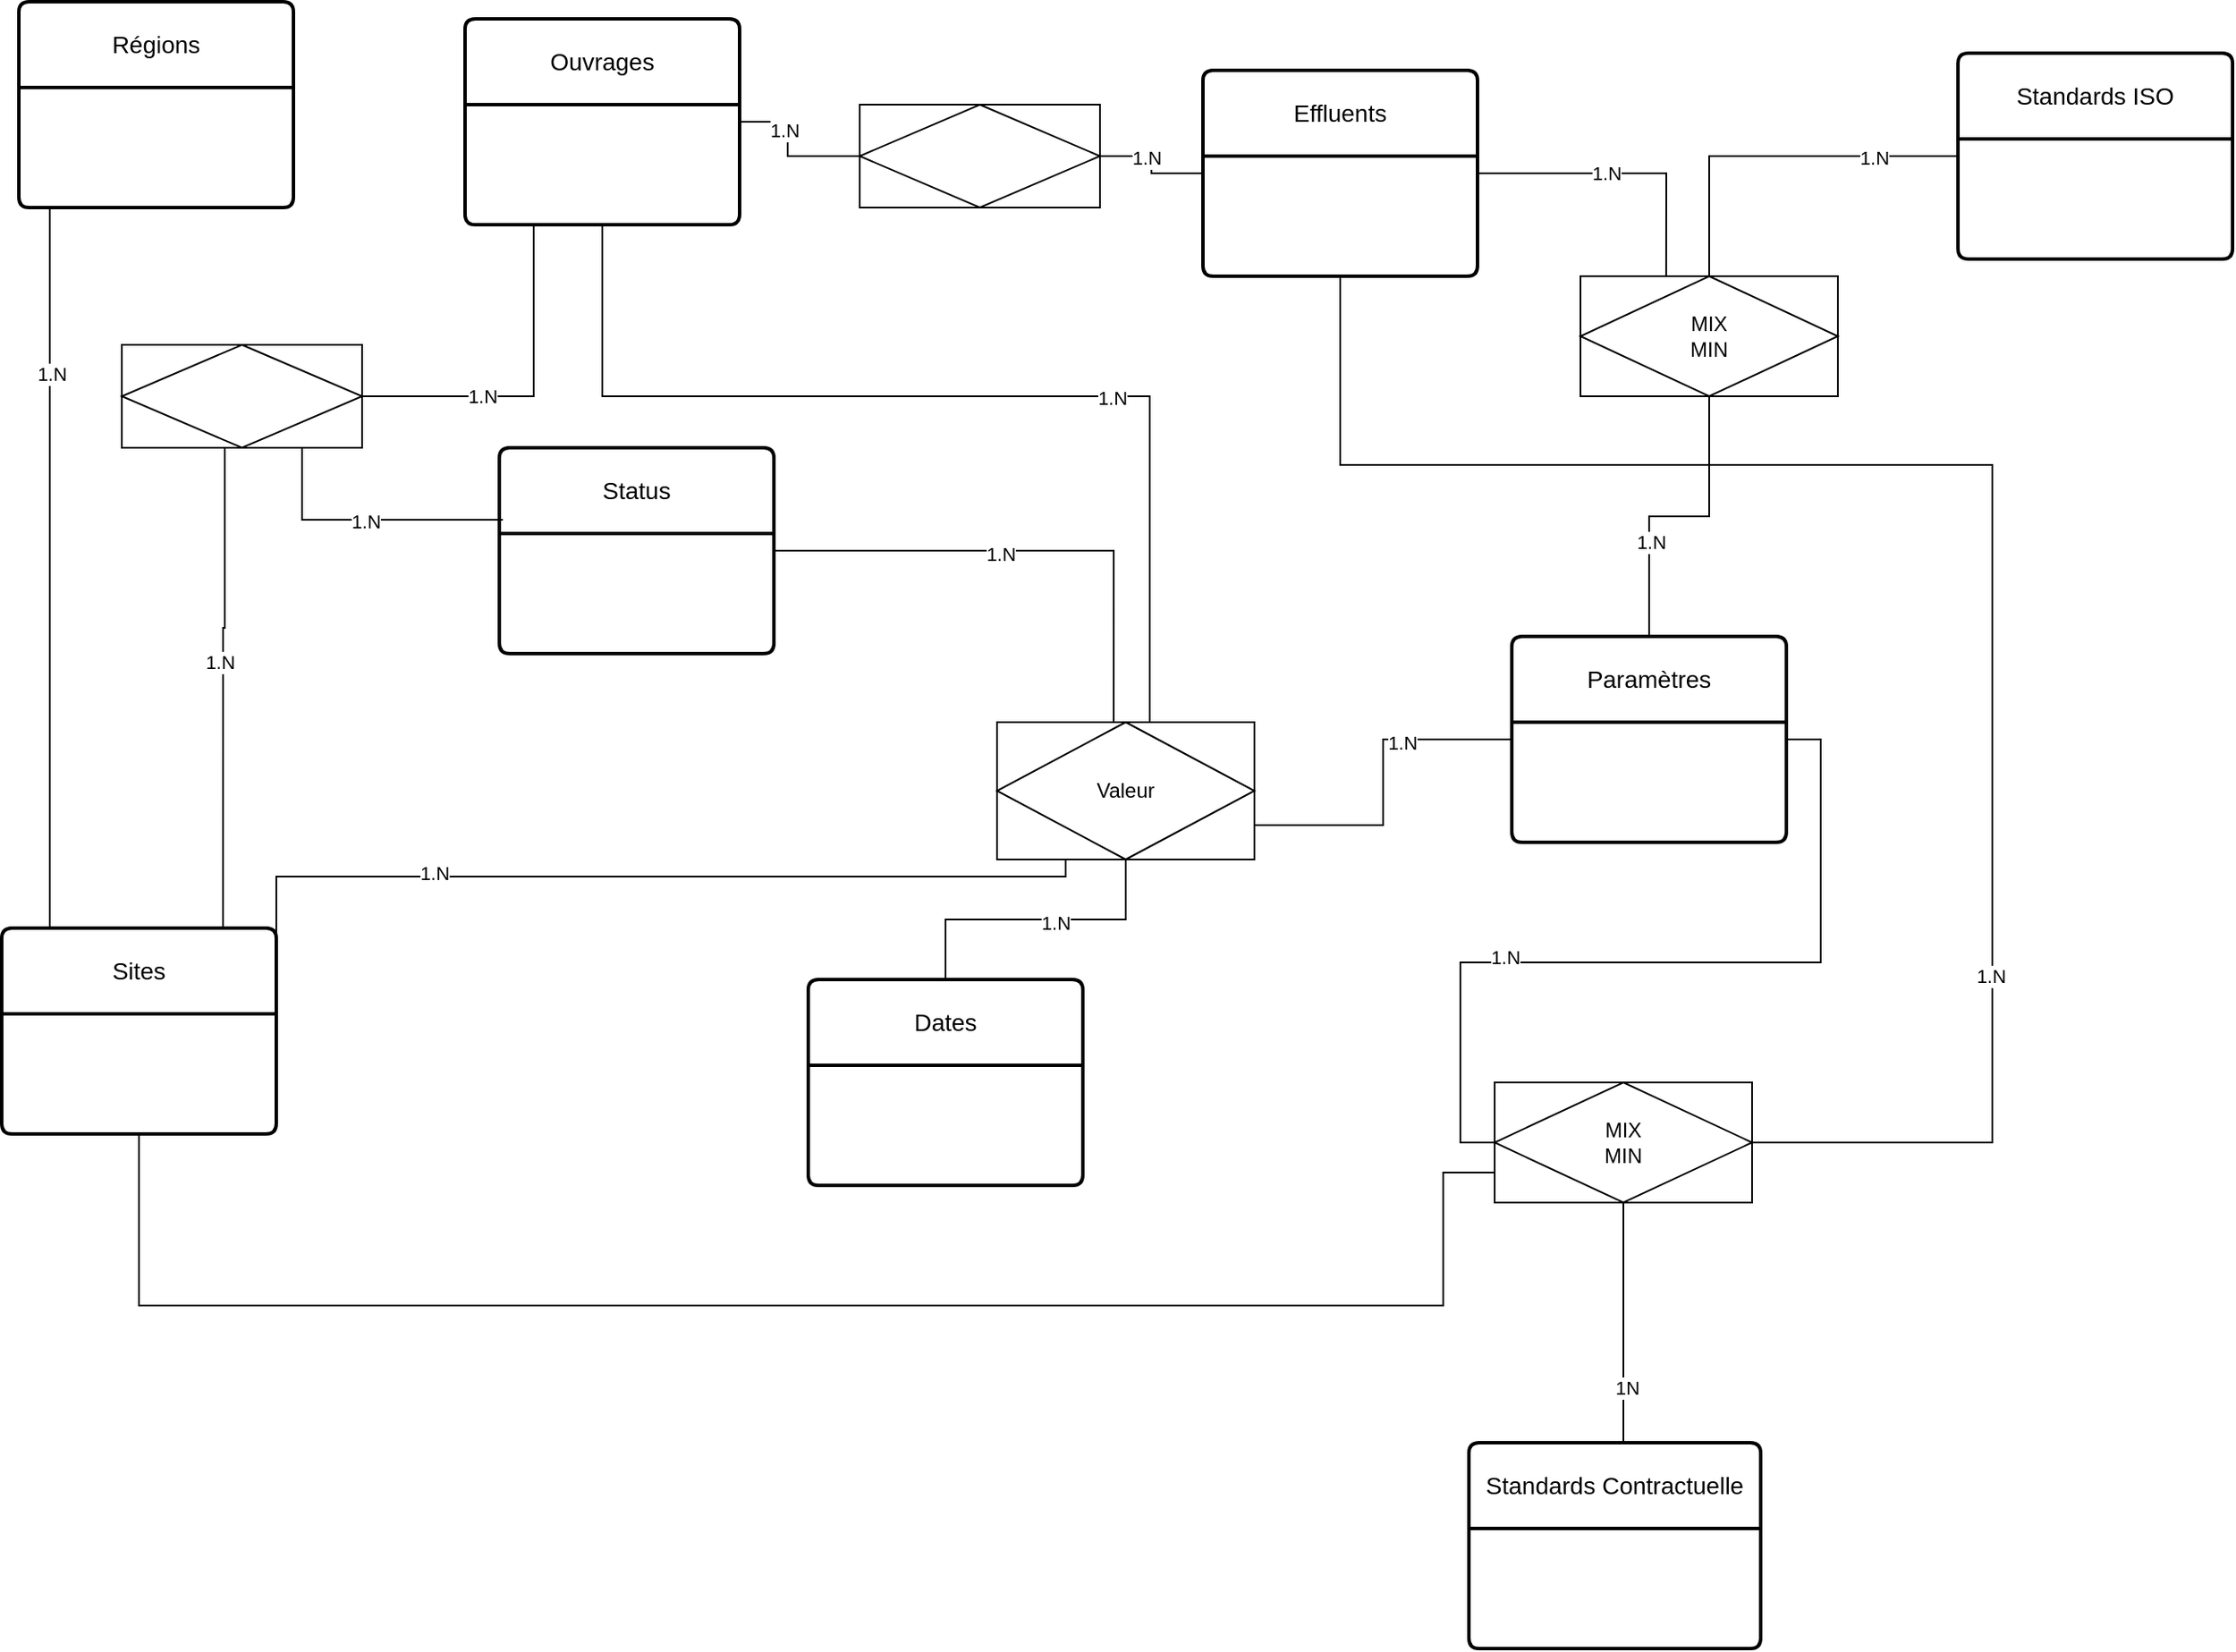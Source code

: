 <mxfile version="21.1.2" type="github">
  <diagram id="R2lEEEUBdFMjLlhIrx00" name="Page-1">
    <mxGraphModel dx="2284" dy="764" grid="1" gridSize="10" guides="1" tooltips="1" connect="1" arrows="1" fold="1" page="1" pageScale="1" pageWidth="850" pageHeight="1100" math="0" shadow="0" extFonts="Permanent Marker^https://fonts.googleapis.com/css?family=Permanent+Marker">
      <root>
        <mxCell id="0" />
        <mxCell id="1" parent="0" />
        <mxCell id="0C7BvCh4BsSfob4eViEc-56" style="edgeStyle=orthogonalEdgeStyle;rounded=0;orthogonalLoop=1;jettySize=auto;html=1;exitX=0.5;exitY=1;exitDx=0;exitDy=0;entryX=0.66;entryY=0;entryDx=0;entryDy=0;entryPerimeter=0;endArrow=none;endFill=0;" edge="1" parent="1" source="0C7BvCh4BsSfob4eViEc-14" target="0C7BvCh4BsSfob4eViEc-48">
          <mxGeometry relative="1" as="geometry">
            <Array as="points">
              <mxPoint x="70" y="660" />
              <mxPoint x="389" y="660" />
            </Array>
          </mxGeometry>
        </mxCell>
        <mxCell id="0C7BvCh4BsSfob4eViEc-63" value="1.N" style="edgeLabel;html=1;align=center;verticalAlign=middle;resizable=0;points=[];" vertex="1" connectable="0" parent="0C7BvCh4BsSfob4eViEc-56">
          <mxGeometry x="0.282" y="-1" relative="1" as="geometry">
            <mxPoint as="offset" />
          </mxGeometry>
        </mxCell>
        <mxCell id="0C7BvCh4BsSfob4eViEc-70" value="" style="edgeStyle=orthogonalEdgeStyle;rounded=0;orthogonalLoop=1;jettySize=auto;html=1;entryX=0;entryY=0.5;entryDx=0;entryDy=0;endArrow=none;endFill=0;" edge="1" parent="1" source="0C7BvCh4BsSfob4eViEc-14" target="0C7BvCh4BsSfob4eViEc-72">
          <mxGeometry relative="1" as="geometry">
            <mxPoint x="205" y="530" as="targetPoint" />
            <Array as="points">
              <mxPoint x="178" y="500" />
              <mxPoint x="178" y="520" />
            </Array>
          </mxGeometry>
        </mxCell>
        <mxCell id="0C7BvCh4BsSfob4eViEc-71" value="1.N" style="edgeLabel;html=1;align=center;verticalAlign=middle;resizable=0;points=[];" vertex="1" connectable="0" parent="0C7BvCh4BsSfob4eViEc-70">
          <mxGeometry x="-0.271" y="-2" relative="1" as="geometry">
            <mxPoint as="offset" />
          </mxGeometry>
        </mxCell>
        <mxCell id="0C7BvCh4BsSfob4eViEc-14" value="Ouvrages" style="swimlane;childLayout=stackLayout;horizontal=1;startSize=50;horizontalStack=0;rounded=1;fontSize=14;fontStyle=0;strokeWidth=2;resizeParent=0;resizeLast=1;shadow=0;dashed=0;align=center;arcSize=4;whiteSpace=wrap;html=1;" vertex="1" parent="1">
          <mxGeometry x="-10" y="440" width="160" height="120" as="geometry" />
        </mxCell>
        <mxCell id="0C7BvCh4BsSfob4eViEc-55" style="edgeStyle=orthogonalEdgeStyle;rounded=0;orthogonalLoop=1;jettySize=auto;html=1;exitX=0.5;exitY=1;exitDx=0;exitDy=0;entryX=0.175;entryY=0.017;entryDx=0;entryDy=0;entryPerimeter=0;endArrow=none;endFill=0;" edge="1" parent="1" source="0C7BvCh4BsSfob4eViEc-24" target="0C7BvCh4BsSfob4eViEc-28">
          <mxGeometry relative="1" as="geometry">
            <Array as="points">
              <mxPoint x="-252" y="550" />
            </Array>
          </mxGeometry>
        </mxCell>
        <mxCell id="0C7BvCh4BsSfob4eViEc-66" value="1.N" style="edgeLabel;html=1;align=center;verticalAlign=middle;resizable=0;points=[];" vertex="1" connectable="0" parent="0C7BvCh4BsSfob4eViEc-55">
          <mxGeometry x="-0.346" y="1" relative="1" as="geometry">
            <mxPoint as="offset" />
          </mxGeometry>
        </mxCell>
        <mxCell id="0C7BvCh4BsSfob4eViEc-24" value="Régions" style="swimlane;childLayout=stackLayout;horizontal=1;startSize=50;horizontalStack=0;rounded=1;fontSize=14;fontStyle=0;strokeWidth=2;resizeParent=0;resizeLast=1;shadow=0;dashed=0;align=center;arcSize=4;whiteSpace=wrap;html=1;" vertex="1" parent="1">
          <mxGeometry x="-270" y="430" width="160" height="120" as="geometry" />
        </mxCell>
        <mxCell id="0C7BvCh4BsSfob4eViEc-40" style="edgeStyle=orthogonalEdgeStyle;rounded=0;orthogonalLoop=1;jettySize=auto;html=1;exitX=1;exitY=0.5;exitDx=0;exitDy=0;entryX=0.333;entryY=0;entryDx=0;entryDy=0;entryPerimeter=0;strokeColor=default;endArrow=none;endFill=0;" edge="1" parent="1" source="0C7BvCh4BsSfob4eViEc-25" target="0C7BvCh4BsSfob4eViEc-35">
          <mxGeometry relative="1" as="geometry" />
        </mxCell>
        <mxCell id="0C7BvCh4BsSfob4eViEc-41" value="1.N" style="edgeLabel;html=1;align=center;verticalAlign=middle;resizable=0;points=[];" vertex="1" connectable="0" parent="0C7BvCh4BsSfob4eViEc-40">
          <mxGeometry x="-0.118" relative="1" as="geometry">
            <mxPoint as="offset" />
          </mxGeometry>
        </mxCell>
        <mxCell id="0C7BvCh4BsSfob4eViEc-45" style="edgeStyle=orthogonalEdgeStyle;rounded=0;orthogonalLoop=1;jettySize=auto;html=1;exitX=0.5;exitY=1;exitDx=0;exitDy=0;strokeColor=default;endArrow=none;endFill=0;" edge="1" parent="1" source="0C7BvCh4BsSfob4eViEc-25" target="0C7BvCh4BsSfob4eViEc-42">
          <mxGeometry relative="1" as="geometry">
            <Array as="points">
              <mxPoint x="500" y="700" />
              <mxPoint x="880" y="700" />
              <mxPoint x="880" y="1095" />
            </Array>
          </mxGeometry>
        </mxCell>
        <mxCell id="0C7BvCh4BsSfob4eViEc-46" value="1.N" style="edgeLabel;html=1;align=center;verticalAlign=middle;resizable=0;points=[];" vertex="1" connectable="0" parent="0C7BvCh4BsSfob4eViEc-45">
          <mxGeometry x="0.538" y="-1" relative="1" as="geometry">
            <mxPoint as="offset" />
          </mxGeometry>
        </mxCell>
        <mxCell id="0C7BvCh4BsSfob4eViEc-68" style="edgeStyle=orthogonalEdgeStyle;rounded=0;orthogonalLoop=1;jettySize=auto;html=1;entryX=1;entryY=0.5;entryDx=0;entryDy=0;endArrow=none;endFill=0;" edge="1" parent="1" source="0C7BvCh4BsSfob4eViEc-25" target="0C7BvCh4BsSfob4eViEc-72">
          <mxGeometry relative="1" as="geometry">
            <mxPoint x="335" y="530" as="targetPoint" />
          </mxGeometry>
        </mxCell>
        <mxCell id="0C7BvCh4BsSfob4eViEc-69" value="1.N" style="edgeLabel;html=1;align=center;verticalAlign=middle;resizable=0;points=[];" vertex="1" connectable="0" parent="0C7BvCh4BsSfob4eViEc-68">
          <mxGeometry x="0.247" y="1" relative="1" as="geometry">
            <mxPoint as="offset" />
          </mxGeometry>
        </mxCell>
        <mxCell id="0C7BvCh4BsSfob4eViEc-25" value="Effluents" style="swimlane;childLayout=stackLayout;horizontal=1;startSize=50;horizontalStack=0;rounded=1;fontSize=14;fontStyle=0;strokeWidth=2;resizeParent=0;resizeLast=1;shadow=0;dashed=0;align=center;arcSize=4;whiteSpace=wrap;html=1;" vertex="1" parent="1">
          <mxGeometry x="420" y="470" width="160" height="120" as="geometry" />
        </mxCell>
        <mxCell id="0C7BvCh4BsSfob4eViEc-51" style="edgeStyle=orthogonalEdgeStyle;rounded=0;orthogonalLoop=1;jettySize=auto;html=1;exitX=1;exitY=0.5;exitDx=0;exitDy=0;entryX=0.453;entryY=0.013;entryDx=0;entryDy=0;entryPerimeter=0;endArrow=none;endFill=0;" edge="1" parent="1" source="0C7BvCh4BsSfob4eViEc-26" target="0C7BvCh4BsSfob4eViEc-48">
          <mxGeometry relative="1" as="geometry" />
        </mxCell>
        <mxCell id="0C7BvCh4BsSfob4eViEc-62" value="1.N" style="edgeLabel;html=1;align=center;verticalAlign=middle;resizable=0;points=[];" vertex="1" connectable="0" parent="0C7BvCh4BsSfob4eViEc-51">
          <mxGeometry x="-0.117" y="-2" relative="1" as="geometry">
            <mxPoint as="offset" />
          </mxGeometry>
        </mxCell>
        <mxCell id="0C7BvCh4BsSfob4eViEc-26" value="Status" style="swimlane;childLayout=stackLayout;horizontal=1;startSize=50;horizontalStack=0;rounded=1;fontSize=14;fontStyle=0;strokeWidth=2;resizeParent=0;resizeLast=1;shadow=0;dashed=0;align=center;arcSize=4;whiteSpace=wrap;html=1;" vertex="1" parent="1">
          <mxGeometry x="10" y="690" width="160" height="120" as="geometry" />
        </mxCell>
        <mxCell id="0C7BvCh4BsSfob4eViEc-50" style="edgeStyle=orthogonalEdgeStyle;rounded=0;orthogonalLoop=1;jettySize=auto;html=1;exitX=0.5;exitY=0;exitDx=0;exitDy=0;entryX=0.5;entryY=1;entryDx=0;entryDy=0;endArrow=none;endFill=0;" edge="1" parent="1" source="0C7BvCh4BsSfob4eViEc-27" target="0C7BvCh4BsSfob4eViEc-48">
          <mxGeometry relative="1" as="geometry" />
        </mxCell>
        <mxCell id="0C7BvCh4BsSfob4eViEc-60" value="1.N" style="edgeLabel;html=1;align=center;verticalAlign=middle;resizable=0;points=[];" vertex="1" connectable="0" parent="0C7BvCh4BsSfob4eViEc-50">
          <mxGeometry x="0.131" y="-2" relative="1" as="geometry">
            <mxPoint as="offset" />
          </mxGeometry>
        </mxCell>
        <mxCell id="0C7BvCh4BsSfob4eViEc-27" value="Dates" style="swimlane;childLayout=stackLayout;horizontal=1;startSize=50;horizontalStack=0;rounded=1;fontSize=14;fontStyle=0;strokeWidth=2;resizeParent=0;resizeLast=1;shadow=0;dashed=0;align=center;arcSize=4;whiteSpace=wrap;html=1;" vertex="1" parent="1">
          <mxGeometry x="190" y="1000" width="160" height="120" as="geometry" />
        </mxCell>
        <mxCell id="0C7BvCh4BsSfob4eViEc-52" style="edgeStyle=orthogonalEdgeStyle;rounded=0;orthogonalLoop=1;jettySize=auto;html=1;exitX=1;exitY=0.5;exitDx=0;exitDy=0;endArrow=none;endFill=0;" edge="1" parent="1" source="0C7BvCh4BsSfob4eViEc-28" target="0C7BvCh4BsSfob4eViEc-48">
          <mxGeometry relative="1" as="geometry">
            <Array as="points">
              <mxPoint x="-120" y="940" />
              <mxPoint x="340" y="940" />
            </Array>
          </mxGeometry>
        </mxCell>
        <mxCell id="0C7BvCh4BsSfob4eViEc-61" value="1.N" style="edgeLabel;html=1;align=center;verticalAlign=middle;resizable=0;points=[];" vertex="1" connectable="0" parent="0C7BvCh4BsSfob4eViEc-52">
          <mxGeometry x="-0.35" y="2" relative="1" as="geometry">
            <mxPoint as="offset" />
          </mxGeometry>
        </mxCell>
        <mxCell id="0C7BvCh4BsSfob4eViEc-84" style="edgeStyle=orthogonalEdgeStyle;rounded=0;orthogonalLoop=1;jettySize=auto;html=1;exitX=0.5;exitY=1;exitDx=0;exitDy=0;entryX=0;entryY=0.75;entryDx=0;entryDy=0;startArrow=none;startFill=0;endArrow=none;endFill=0;" edge="1" parent="1" source="0C7BvCh4BsSfob4eViEc-28" target="0C7BvCh4BsSfob4eViEc-42">
          <mxGeometry relative="1" as="geometry">
            <Array as="points">
              <mxPoint x="-200" y="1190" />
              <mxPoint x="560" y="1190" />
              <mxPoint x="560" y="1113" />
            </Array>
          </mxGeometry>
        </mxCell>
        <mxCell id="0C7BvCh4BsSfob4eViEc-28" value="Sites" style="swimlane;childLayout=stackLayout;horizontal=1;startSize=50;horizontalStack=0;rounded=1;fontSize=14;fontStyle=0;strokeWidth=2;resizeParent=0;resizeLast=1;shadow=0;dashed=0;align=center;arcSize=4;whiteSpace=wrap;html=1;" vertex="1" parent="1">
          <mxGeometry x="-280" y="970" width="160" height="120" as="geometry" />
        </mxCell>
        <mxCell id="0C7BvCh4BsSfob4eViEc-36" style="edgeStyle=orthogonalEdgeStyle;rounded=0;orthogonalLoop=1;jettySize=auto;html=1;strokeColor=default;endArrow=none;endFill=0;" edge="1" parent="1" source="0C7BvCh4BsSfob4eViEc-30" target="0C7BvCh4BsSfob4eViEc-35">
          <mxGeometry relative="1" as="geometry" />
        </mxCell>
        <mxCell id="0C7BvCh4BsSfob4eViEc-37" value="1.N" style="edgeLabel;html=1;align=center;verticalAlign=middle;resizable=0;points=[];" vertex="1" connectable="0" parent="0C7BvCh4BsSfob4eViEc-36">
          <mxGeometry x="-0.366" y="-1" relative="1" as="geometry">
            <mxPoint as="offset" />
          </mxGeometry>
        </mxCell>
        <mxCell id="0C7BvCh4BsSfob4eViEc-43" style="edgeStyle=orthogonalEdgeStyle;rounded=0;orthogonalLoop=1;jettySize=auto;html=1;exitX=1;exitY=0.5;exitDx=0;exitDy=0;entryX=0;entryY=0.5;entryDx=0;entryDy=0;strokeColor=default;endArrow=none;endFill=0;" edge="1" parent="1" source="0C7BvCh4BsSfob4eViEc-30" target="0C7BvCh4BsSfob4eViEc-42">
          <mxGeometry relative="1" as="geometry" />
        </mxCell>
        <mxCell id="0C7BvCh4BsSfob4eViEc-65" value="1.N" style="edgeLabel;html=1;align=center;verticalAlign=middle;resizable=0;points=[];" vertex="1" connectable="0" parent="0C7BvCh4BsSfob4eViEc-43">
          <mxGeometry x="0.379" y="-3" relative="1" as="geometry">
            <mxPoint as="offset" />
          </mxGeometry>
        </mxCell>
        <mxCell id="0C7BvCh4BsSfob4eViEc-53" style="edgeStyle=orthogonalEdgeStyle;rounded=0;orthogonalLoop=1;jettySize=auto;html=1;exitX=0;exitY=0.5;exitDx=0;exitDy=0;entryX=1;entryY=0.75;entryDx=0;entryDy=0;endArrow=none;endFill=0;" edge="1" parent="1" source="0C7BvCh4BsSfob4eViEc-30" target="0C7BvCh4BsSfob4eViEc-48">
          <mxGeometry relative="1" as="geometry" />
        </mxCell>
        <mxCell id="0C7BvCh4BsSfob4eViEc-64" value="1.N" style="edgeLabel;html=1;align=center;verticalAlign=middle;resizable=0;points=[];" vertex="1" connectable="0" parent="0C7BvCh4BsSfob4eViEc-53">
          <mxGeometry x="-0.353" y="2" relative="1" as="geometry">
            <mxPoint as="offset" />
          </mxGeometry>
        </mxCell>
        <mxCell id="0C7BvCh4BsSfob4eViEc-30" value="Paramètres" style="swimlane;childLayout=stackLayout;horizontal=1;startSize=50;horizontalStack=0;rounded=1;fontSize=14;fontStyle=0;strokeWidth=2;resizeParent=0;resizeLast=1;shadow=0;dashed=0;align=center;arcSize=4;whiteSpace=wrap;html=1;" vertex="1" parent="1">
          <mxGeometry x="600" y="800" width="160" height="120" as="geometry" />
        </mxCell>
        <mxCell id="0C7BvCh4BsSfob4eViEc-38" style="edgeStyle=orthogonalEdgeStyle;rounded=0;orthogonalLoop=1;jettySize=auto;html=1;exitX=0;exitY=0.5;exitDx=0;exitDy=0;entryX=0.5;entryY=0;entryDx=0;entryDy=0;strokeColor=default;endArrow=none;endFill=0;" edge="1" parent="1" source="0C7BvCh4BsSfob4eViEc-31" target="0C7BvCh4BsSfob4eViEc-35">
          <mxGeometry relative="1" as="geometry" />
        </mxCell>
        <mxCell id="0C7BvCh4BsSfob4eViEc-39" value="1.N" style="edgeLabel;html=1;align=center;verticalAlign=middle;resizable=0;points=[];" vertex="1" connectable="0" parent="0C7BvCh4BsSfob4eViEc-38">
          <mxGeometry x="-0.544" y="1" relative="1" as="geometry">
            <mxPoint as="offset" />
          </mxGeometry>
        </mxCell>
        <mxCell id="0C7BvCh4BsSfob4eViEc-31" value="Standards ISO" style="swimlane;childLayout=stackLayout;horizontal=1;startSize=50;horizontalStack=0;rounded=1;fontSize=14;fontStyle=0;strokeWidth=2;resizeParent=0;resizeLast=1;shadow=0;dashed=0;align=center;arcSize=4;whiteSpace=wrap;html=1;" vertex="1" parent="1">
          <mxGeometry x="860" y="460" width="160" height="120" as="geometry" />
        </mxCell>
        <mxCell id="0C7BvCh4BsSfob4eViEc-44" style="edgeStyle=orthogonalEdgeStyle;rounded=0;orthogonalLoop=1;jettySize=auto;html=1;exitX=0.324;exitY=0.017;exitDx=0;exitDy=0;entryX=0.5;entryY=1;entryDx=0;entryDy=0;strokeColor=default;endArrow=none;endFill=0;exitPerimeter=0;" edge="1" parent="1" source="0C7BvCh4BsSfob4eViEc-34" target="0C7BvCh4BsSfob4eViEc-42">
          <mxGeometry relative="1" as="geometry">
            <Array as="points">
              <mxPoint x="665" y="1272" />
            </Array>
          </mxGeometry>
        </mxCell>
        <mxCell id="0C7BvCh4BsSfob4eViEc-47" value="1N" style="edgeLabel;html=1;align=center;verticalAlign=middle;resizable=0;points=[];" vertex="1" connectable="0" parent="0C7BvCh4BsSfob4eViEc-44">
          <mxGeometry x="-0.212" y="-2" relative="1" as="geometry">
            <mxPoint as="offset" />
          </mxGeometry>
        </mxCell>
        <mxCell id="0C7BvCh4BsSfob4eViEc-34" value="Standards Contractuelle" style="swimlane;childLayout=stackLayout;horizontal=1;startSize=50;horizontalStack=0;rounded=1;fontSize=14;fontStyle=0;strokeWidth=2;resizeParent=0;resizeLast=1;shadow=0;dashed=0;align=center;arcSize=4;whiteSpace=wrap;html=1;" vertex="1" parent="1">
          <mxGeometry x="575" y="1270" width="170" height="120" as="geometry" />
        </mxCell>
        <mxCell id="0C7BvCh4BsSfob4eViEc-35" value="MIX&lt;br&gt;MIN" style="shape=associativeEntity;whiteSpace=wrap;html=1;align=center;" vertex="1" parent="1">
          <mxGeometry x="640" y="590" width="150" height="70" as="geometry" />
        </mxCell>
        <mxCell id="0C7BvCh4BsSfob4eViEc-42" value="MIX&lt;br style=&quot;border-color: var(--border-color);&quot;&gt;MIN" style="shape=associativeEntity;whiteSpace=wrap;html=1;align=center;" vertex="1" parent="1">
          <mxGeometry x="590" y="1060" width="150" height="70" as="geometry" />
        </mxCell>
        <mxCell id="0C7BvCh4BsSfob4eViEc-48" value="Valeur" style="shape=associativeEntity;whiteSpace=wrap;html=1;align=center;" vertex="1" parent="1">
          <mxGeometry x="300" y="850" width="150" height="80" as="geometry" />
        </mxCell>
        <mxCell id="0C7BvCh4BsSfob4eViEc-72" value="" style="shape=associativeEntity;whiteSpace=wrap;html=1;align=center;" vertex="1" parent="1">
          <mxGeometry x="220" y="490" width="140" height="60" as="geometry" />
        </mxCell>
        <mxCell id="0C7BvCh4BsSfob4eViEc-77" style="edgeStyle=orthogonalEdgeStyle;rounded=0;orthogonalLoop=1;jettySize=auto;html=1;exitX=0.5;exitY=1;exitDx=0;exitDy=0;entryX=0.806;entryY=0.008;entryDx=0;entryDy=0;entryPerimeter=0;endArrow=none;endFill=0;" edge="1" parent="1" source="0C7BvCh4BsSfob4eViEc-74" target="0C7BvCh4BsSfob4eViEc-28">
          <mxGeometry relative="1" as="geometry">
            <Array as="points">
              <mxPoint x="-150" y="690" />
              <mxPoint x="-150" y="795" />
              <mxPoint x="-151" y="795" />
            </Array>
          </mxGeometry>
        </mxCell>
        <mxCell id="0C7BvCh4BsSfob4eViEc-81" value="1.N" style="edgeLabel;html=1;align=center;verticalAlign=middle;resizable=0;points=[];" vertex="1" connectable="0" parent="0C7BvCh4BsSfob4eViEc-77">
          <mxGeometry x="-0.072" y="-2" relative="1" as="geometry">
            <mxPoint as="offset" />
          </mxGeometry>
        </mxCell>
        <mxCell id="0C7BvCh4BsSfob4eViEc-79" style="edgeStyle=orthogonalEdgeStyle;rounded=0;orthogonalLoop=1;jettySize=auto;html=1;exitX=0.75;exitY=1;exitDx=0;exitDy=0;entryX=0.013;entryY=0.35;entryDx=0;entryDy=0;entryPerimeter=0;endArrow=none;endFill=0;" edge="1" parent="1" source="0C7BvCh4BsSfob4eViEc-74" target="0C7BvCh4BsSfob4eViEc-26">
          <mxGeometry relative="1" as="geometry" />
        </mxCell>
        <mxCell id="0C7BvCh4BsSfob4eViEc-82" value="1.N" style="edgeLabel;html=1;align=center;verticalAlign=middle;resizable=0;points=[];" vertex="1" connectable="0" parent="0C7BvCh4BsSfob4eViEc-79">
          <mxGeometry x="-0.007" y="-1" relative="1" as="geometry">
            <mxPoint as="offset" />
          </mxGeometry>
        </mxCell>
        <mxCell id="0C7BvCh4BsSfob4eViEc-80" style="edgeStyle=orthogonalEdgeStyle;rounded=0;orthogonalLoop=1;jettySize=auto;html=1;entryX=0.25;entryY=1;entryDx=0;entryDy=0;endArrow=none;endFill=0;" edge="1" parent="1" source="0C7BvCh4BsSfob4eViEc-74" target="0C7BvCh4BsSfob4eViEc-14">
          <mxGeometry relative="1" as="geometry" />
        </mxCell>
        <mxCell id="0C7BvCh4BsSfob4eViEc-83" value="1.N" style="edgeLabel;html=1;align=center;verticalAlign=middle;resizable=0;points=[];" vertex="1" connectable="0" parent="0C7BvCh4BsSfob4eViEc-80">
          <mxGeometry x="-0.3" relative="1" as="geometry">
            <mxPoint as="offset" />
          </mxGeometry>
        </mxCell>
        <mxCell id="0C7BvCh4BsSfob4eViEc-74" value="" style="shape=associativeEntity;whiteSpace=wrap;html=1;align=center;" vertex="1" parent="1">
          <mxGeometry x="-210" y="630" width="140" height="60" as="geometry" />
        </mxCell>
      </root>
    </mxGraphModel>
  </diagram>
</mxfile>
